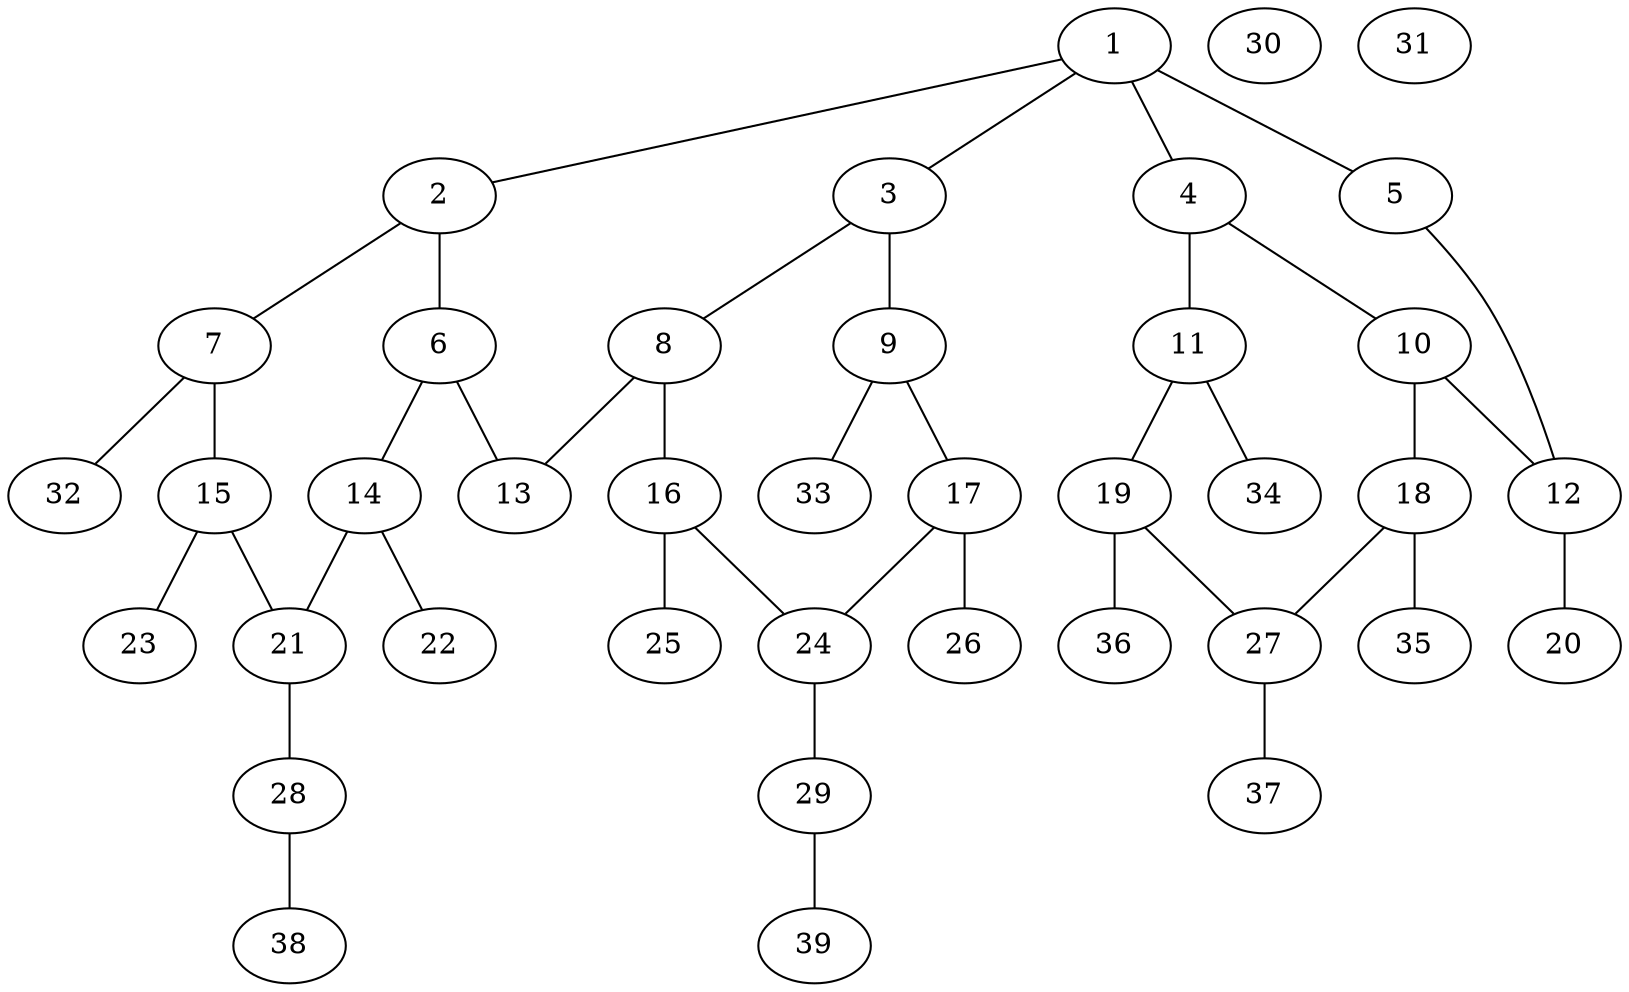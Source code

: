graph molecule_2242 {
	1	 [chem=C];
	2	 [chem=C];
	1 -- 2	 [valence=1];
	3	 [chem=C];
	1 -- 3	 [valence=1];
	4	 [chem=C];
	1 -- 4	 [valence=1];
	5	 [chem=O];
	1 -- 5	 [valence=1];
	6	 [chem=C];
	2 -- 6	 [valence=2];
	7	 [chem=C];
	2 -- 7	 [valence=1];
	8	 [chem=C];
	3 -- 8	 [valence=2];
	9	 [chem=C];
	3 -- 9	 [valence=1];
	10	 [chem=C];
	4 -- 10	 [valence=2];
	11	 [chem=C];
	4 -- 11	 [valence=1];
	12	 [chem=C];
	5 -- 12	 [valence=1];
	13	 [chem=O];
	6 -- 13	 [valence=1];
	14	 [chem=C];
	6 -- 14	 [valence=1];
	15	 [chem=C];
	7 -- 15	 [valence=2];
	32	 [chem=H];
	7 -- 32	 [valence=1];
	8 -- 13	 [valence=1];
	16	 [chem=C];
	8 -- 16	 [valence=1];
	17	 [chem=C];
	9 -- 17	 [valence=2];
	33	 [chem=H];
	9 -- 33	 [valence=1];
	10 -- 12	 [valence=1];
	18	 [chem=C];
	10 -- 18	 [valence=1];
	19	 [chem=C];
	11 -- 19	 [valence=2];
	34	 [chem=H];
	11 -- 34	 [valence=1];
	20	 [chem=O];
	12 -- 20	 [valence=2];
	21	 [chem=C];
	14 -- 21	 [valence=2];
	22	 [chem=I];
	14 -- 22	 [valence=1];
	15 -- 21	 [valence=1];
	23	 [chem=I];
	15 -- 23	 [valence=1];
	24	 [chem=C];
	16 -- 24	 [valence=2];
	25	 [chem=I];
	16 -- 25	 [valence=1];
	17 -- 24	 [valence=1];
	26	 [chem=I];
	17 -- 26	 [valence=1];
	27	 [chem=C];
	18 -- 27	 [valence=2];
	35	 [chem=H];
	18 -- 35	 [valence=1];
	19 -- 27	 [valence=1];
	36	 [chem=H];
	19 -- 36	 [valence=1];
	28	 [chem=O];
	21 -- 28	 [valence=1];
	29	 [chem=O];
	24 -- 29	 [valence=1];
	37	 [chem=H];
	27 -- 37	 [valence=1];
	38	 [chem=H];
	28 -- 38	 [valence=1];
	39	 [chem=H];
	29 -- 39	 [valence=1];
	30	 [chem=Na];
	31	 [chem=Na];
}
